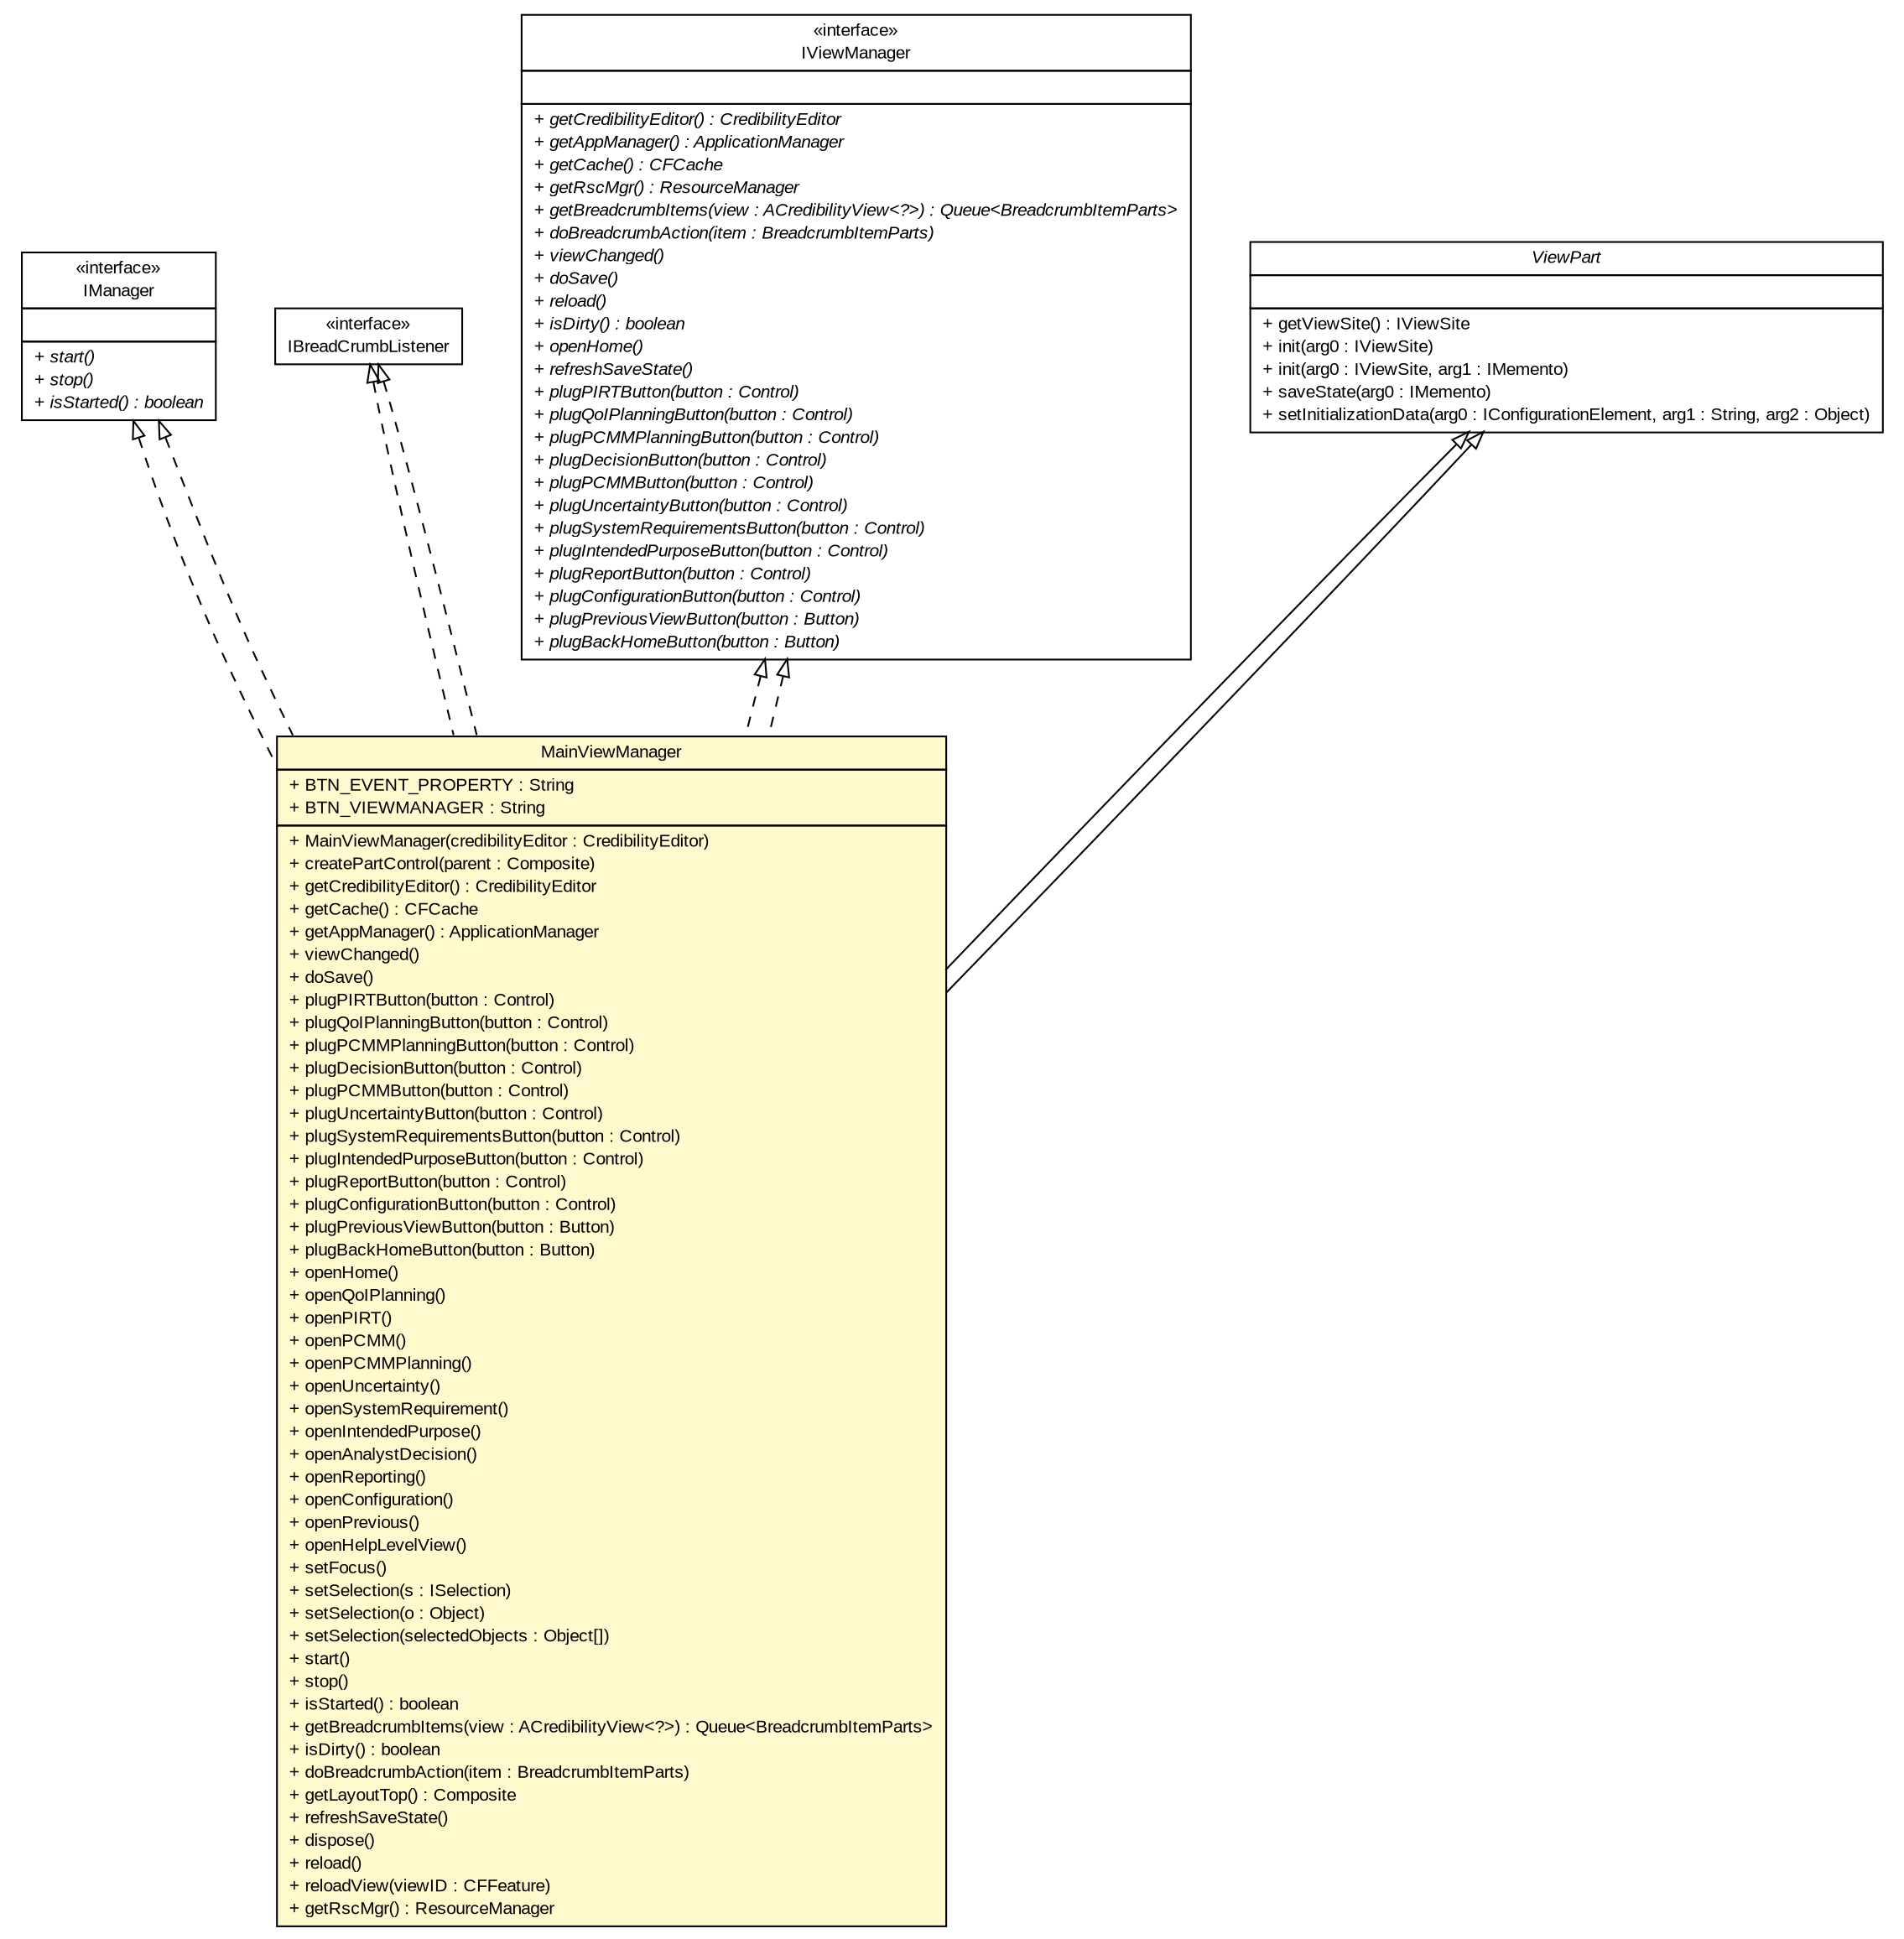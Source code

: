 #!/usr/local/bin/dot
#
# Class diagram 
# Generated by UMLGraph version R5_6-24-gf6e263 (http://www.umlgraph.org/)
#

digraph G {
	edge [fontname="arial",fontsize=10,labelfontname="arial",labelfontsize=10];
	node [fontname="arial",fontsize=10,shape=plaintext];
	nodesep=0.25;
	ranksep=0.5;
	// gov.sandia.cf.launcher.IManager
	c233966 [label=<<table title="gov.sandia.cf.launcher.IManager" border="0" cellborder="1" cellspacing="0" cellpadding="2" port="p" href="../../launcher/IManager.html">
		<tr><td><table border="0" cellspacing="0" cellpadding="1">
<tr><td align="center" balign="center"> &#171;interface&#187; </td></tr>
<tr><td align="center" balign="center"> IManager </td></tr>
		</table></td></tr>
		<tr><td><table border="0" cellspacing="0" cellpadding="1">
<tr><td align="left" balign="left">  </td></tr>
		</table></td></tr>
		<tr><td><table border="0" cellspacing="0" cellpadding="1">
<tr><td align="left" balign="left"><font face="arial italic" point-size="10.0"> + start() </font></td></tr>
<tr><td align="left" balign="left"><font face="arial italic" point-size="10.0"> + stop() </font></td></tr>
<tr><td align="left" balign="left"><font face="arial italic" point-size="10.0"> + isStarted() : boolean </font></td></tr>
		</table></td></tr>
		</table>>, URL="../../launcher/IManager.html", fontname="arial", fontcolor="black", fontsize=10.0];
	// gov.sandia.cf.parts.listeners.IBreadCrumbListener
	c234124 [label=<<table title="gov.sandia.cf.parts.listeners.IBreadCrumbListener" border="0" cellborder="1" cellspacing="0" cellpadding="2" port="p" href="../listeners/IBreadCrumbListener.html">
		<tr><td><table border="0" cellspacing="0" cellpadding="1">
<tr><td align="center" balign="center"> &#171;interface&#187; </td></tr>
<tr><td align="center" balign="center"> IBreadCrumbListener </td></tr>
		</table></td></tr>
		</table>>, URL="../listeners/IBreadCrumbListener.html", fontname="arial", fontcolor="black", fontsize=10.0];
	// gov.sandia.cf.parts.ui.IViewManager
	c234167 [label=<<table title="gov.sandia.cf.parts.ui.IViewManager" border="0" cellborder="1" cellspacing="0" cellpadding="2" port="p" href="./IViewManager.html">
		<tr><td><table border="0" cellspacing="0" cellpadding="1">
<tr><td align="center" balign="center"> &#171;interface&#187; </td></tr>
<tr><td align="center" balign="center"> IViewManager </td></tr>
		</table></td></tr>
		<tr><td><table border="0" cellspacing="0" cellpadding="1">
<tr><td align="left" balign="left">  </td></tr>
		</table></td></tr>
		<tr><td><table border="0" cellspacing="0" cellpadding="1">
<tr><td align="left" balign="left"><font face="arial italic" point-size="10.0"> + getCredibilityEditor() : CredibilityEditor </font></td></tr>
<tr><td align="left" balign="left"><font face="arial italic" point-size="10.0"> + getAppManager() : ApplicationManager </font></td></tr>
<tr><td align="left" balign="left"><font face="arial italic" point-size="10.0"> + getCache() : CFCache </font></td></tr>
<tr><td align="left" balign="left"><font face="arial italic" point-size="10.0"> + getRscMgr() : ResourceManager </font></td></tr>
<tr><td align="left" balign="left"><font face="arial italic" point-size="10.0"> + getBreadcrumbItems(view : ACredibilityView&lt;?&gt;) : Queue&lt;BreadcrumbItemParts&gt; </font></td></tr>
<tr><td align="left" balign="left"><font face="arial italic" point-size="10.0"> + doBreadcrumbAction(item : BreadcrumbItemParts) </font></td></tr>
<tr><td align="left" balign="left"><font face="arial italic" point-size="10.0"> + viewChanged() </font></td></tr>
<tr><td align="left" balign="left"><font face="arial italic" point-size="10.0"> + doSave() </font></td></tr>
<tr><td align="left" balign="left"><font face="arial italic" point-size="10.0"> + reload() </font></td></tr>
<tr><td align="left" balign="left"><font face="arial italic" point-size="10.0"> + isDirty() : boolean </font></td></tr>
<tr><td align="left" balign="left"><font face="arial italic" point-size="10.0"> + openHome() </font></td></tr>
<tr><td align="left" balign="left"><font face="arial italic" point-size="10.0"> + refreshSaveState() </font></td></tr>
<tr><td align="left" balign="left"><font face="arial italic" point-size="10.0"> + plugPIRTButton(button : Control) </font></td></tr>
<tr><td align="left" balign="left"><font face="arial italic" point-size="10.0"> + plugQoIPlanningButton(button : Control) </font></td></tr>
<tr><td align="left" balign="left"><font face="arial italic" point-size="10.0"> + plugPCMMPlanningButton(button : Control) </font></td></tr>
<tr><td align="left" balign="left"><font face="arial italic" point-size="10.0"> + plugDecisionButton(button : Control) </font></td></tr>
<tr><td align="left" balign="left"><font face="arial italic" point-size="10.0"> + plugPCMMButton(button : Control) </font></td></tr>
<tr><td align="left" balign="left"><font face="arial italic" point-size="10.0"> + plugUncertaintyButton(button : Control) </font></td></tr>
<tr><td align="left" balign="left"><font face="arial italic" point-size="10.0"> + plugSystemRequirementsButton(button : Control) </font></td></tr>
<tr><td align="left" balign="left"><font face="arial italic" point-size="10.0"> + plugIntendedPurposeButton(button : Control) </font></td></tr>
<tr><td align="left" balign="left"><font face="arial italic" point-size="10.0"> + plugReportButton(button : Control) </font></td></tr>
<tr><td align="left" balign="left"><font face="arial italic" point-size="10.0"> + plugConfigurationButton(button : Control) </font></td></tr>
<tr><td align="left" balign="left"><font face="arial italic" point-size="10.0"> + plugPreviousViewButton(button : Button) </font></td></tr>
<tr><td align="left" balign="left"><font face="arial italic" point-size="10.0"> + plugBackHomeButton(button : Button) </font></td></tr>
		</table></td></tr>
		</table>>, URL="./IViewManager.html", fontname="arial", fontcolor="black", fontsize=10.0];
	// gov.sandia.cf.parts.ui.MainViewManager
	c234168 [label=<<table title="gov.sandia.cf.parts.ui.MainViewManager" border="0" cellborder="1" cellspacing="0" cellpadding="2" port="p" bgcolor="lemonChiffon" href="./MainViewManager.html">
		<tr><td><table border="0" cellspacing="0" cellpadding="1">
<tr><td align="center" balign="center"> MainViewManager </td></tr>
		</table></td></tr>
		<tr><td><table border="0" cellspacing="0" cellpadding="1">
<tr><td align="left" balign="left"> + BTN_EVENT_PROPERTY : String </td></tr>
<tr><td align="left" balign="left"> + BTN_VIEWMANAGER : String </td></tr>
		</table></td></tr>
		<tr><td><table border="0" cellspacing="0" cellpadding="1">
<tr><td align="left" balign="left"> + MainViewManager(credibilityEditor : CredibilityEditor) </td></tr>
<tr><td align="left" balign="left"> + createPartControl(parent : Composite) </td></tr>
<tr><td align="left" balign="left"> + getCredibilityEditor() : CredibilityEditor </td></tr>
<tr><td align="left" balign="left"> + getCache() : CFCache </td></tr>
<tr><td align="left" balign="left"> + getAppManager() : ApplicationManager </td></tr>
<tr><td align="left" balign="left"> + viewChanged() </td></tr>
<tr><td align="left" balign="left"> + doSave() </td></tr>
<tr><td align="left" balign="left"> + plugPIRTButton(button : Control) </td></tr>
<tr><td align="left" balign="left"> + plugQoIPlanningButton(button : Control) </td></tr>
<tr><td align="left" balign="left"> + plugPCMMPlanningButton(button : Control) </td></tr>
<tr><td align="left" balign="left"> + plugDecisionButton(button : Control) </td></tr>
<tr><td align="left" balign="left"> + plugPCMMButton(button : Control) </td></tr>
<tr><td align="left" balign="left"> + plugUncertaintyButton(button : Control) </td></tr>
<tr><td align="left" balign="left"> + plugSystemRequirementsButton(button : Control) </td></tr>
<tr><td align="left" balign="left"> + plugIntendedPurposeButton(button : Control) </td></tr>
<tr><td align="left" balign="left"> + plugReportButton(button : Control) </td></tr>
<tr><td align="left" balign="left"> + plugConfigurationButton(button : Control) </td></tr>
<tr><td align="left" balign="left"> + plugPreviousViewButton(button : Button) </td></tr>
<tr><td align="left" balign="left"> + plugBackHomeButton(button : Button) </td></tr>
<tr><td align="left" balign="left"> + openHome() </td></tr>
<tr><td align="left" balign="left"> + openQoIPlanning() </td></tr>
<tr><td align="left" balign="left"> + openPIRT() </td></tr>
<tr><td align="left" balign="left"> + openPCMM() </td></tr>
<tr><td align="left" balign="left"> + openPCMMPlanning() </td></tr>
<tr><td align="left" balign="left"> + openUncertainty() </td></tr>
<tr><td align="left" balign="left"> + openSystemRequirement() </td></tr>
<tr><td align="left" balign="left"> + openIntendedPurpose() </td></tr>
<tr><td align="left" balign="left"> + openAnalystDecision() </td></tr>
<tr><td align="left" balign="left"> + openReporting() </td></tr>
<tr><td align="left" balign="left"> + openConfiguration() </td></tr>
<tr><td align="left" balign="left"> + openPrevious() </td></tr>
<tr><td align="left" balign="left"> + openHelpLevelView() </td></tr>
<tr><td align="left" balign="left"> + setFocus() </td></tr>
<tr><td align="left" balign="left"> + setSelection(s : ISelection) </td></tr>
<tr><td align="left" balign="left"> + setSelection(o : Object) </td></tr>
<tr><td align="left" balign="left"> + setSelection(selectedObjects : Object[]) </td></tr>
<tr><td align="left" balign="left"> + start() </td></tr>
<tr><td align="left" balign="left"> + stop() </td></tr>
<tr><td align="left" balign="left"> + isStarted() : boolean </td></tr>
<tr><td align="left" balign="left"> + getBreadcrumbItems(view : ACredibilityView&lt;?&gt;) : Queue&lt;BreadcrumbItemParts&gt; </td></tr>
<tr><td align="left" balign="left"> + isDirty() : boolean </td></tr>
<tr><td align="left" balign="left"> + doBreadcrumbAction(item : BreadcrumbItemParts) </td></tr>
<tr><td align="left" balign="left"> + getLayoutTop() : Composite </td></tr>
<tr><td align="left" balign="left"> + refreshSaveState() </td></tr>
<tr><td align="left" balign="left"> + dispose() </td></tr>
<tr><td align="left" balign="left"> + reload() </td></tr>
<tr><td align="left" balign="left"> + reloadView(viewID : CFFeature) </td></tr>
<tr><td align="left" balign="left"> + getRscMgr() : ResourceManager </td></tr>
		</table></td></tr>
		</table>>, URL="./MainViewManager.html", fontname="arial", fontcolor="black", fontsize=10.0];
	//gov.sandia.cf.parts.ui.MainViewManager extends org.eclipse.ui.part.ViewPart
	c234359:p -> c234168:p [dir=back,arrowtail=empty];
	//gov.sandia.cf.parts.ui.MainViewManager implements gov.sandia.cf.launcher.IManager
	c233966:p -> c234168:p [dir=back,arrowtail=empty,style=dashed];
	//gov.sandia.cf.parts.ui.MainViewManager implements gov.sandia.cf.parts.ui.IViewManager
	c234167:p -> c234168:p [dir=back,arrowtail=empty,style=dashed];
	//gov.sandia.cf.parts.ui.MainViewManager implements gov.sandia.cf.parts.listeners.IBreadCrumbListener
	c234124:p -> c234168:p [dir=back,arrowtail=empty,style=dashed];
	//gov.sandia.cf.parts.ui.MainViewManager extends org.eclipse.ui.part.ViewPart
	c234359:p -> c234168:p [dir=back,arrowtail=empty];
	//gov.sandia.cf.parts.ui.MainViewManager implements gov.sandia.cf.launcher.IManager
	c233966:p -> c234168:p [dir=back,arrowtail=empty,style=dashed];
	//gov.sandia.cf.parts.ui.MainViewManager implements gov.sandia.cf.parts.ui.IViewManager
	c234167:p -> c234168:p [dir=back,arrowtail=empty,style=dashed];
	//gov.sandia.cf.parts.ui.MainViewManager implements gov.sandia.cf.parts.listeners.IBreadCrumbListener
	c234124:p -> c234168:p [dir=back,arrowtail=empty,style=dashed];
	// org.eclipse.ui.part.ViewPart
	c234359 [label=<<table title="org.eclipse.ui.part.ViewPart" border="0" cellborder="1" cellspacing="0" cellpadding="2" port="p" href="http://java.sun.com/j2se/1.4.2/docs/api/org/eclipse/ui/part/ViewPart.html">
		<tr><td><table border="0" cellspacing="0" cellpadding="1">
<tr><td align="center" balign="center"><font face="arial italic"> ViewPart </font></td></tr>
		</table></td></tr>
		<tr><td><table border="0" cellspacing="0" cellpadding="1">
<tr><td align="left" balign="left">  </td></tr>
		</table></td></tr>
		<tr><td><table border="0" cellspacing="0" cellpadding="1">
<tr><td align="left" balign="left"> + getViewSite() : IViewSite </td></tr>
<tr><td align="left" balign="left"> + init(arg0 : IViewSite) </td></tr>
<tr><td align="left" balign="left"> + init(arg0 : IViewSite, arg1 : IMemento) </td></tr>
<tr><td align="left" balign="left"> + saveState(arg0 : IMemento) </td></tr>
<tr><td align="left" balign="left"> + setInitializationData(arg0 : IConfigurationElement, arg1 : String, arg2 : Object) </td></tr>
		</table></td></tr>
		</table>>, URL="http://java.sun.com/j2se/1.4.2/docs/api/org/eclipse/ui/part/ViewPart.html", fontname="arial", fontcolor="black", fontsize=10.0];
}

